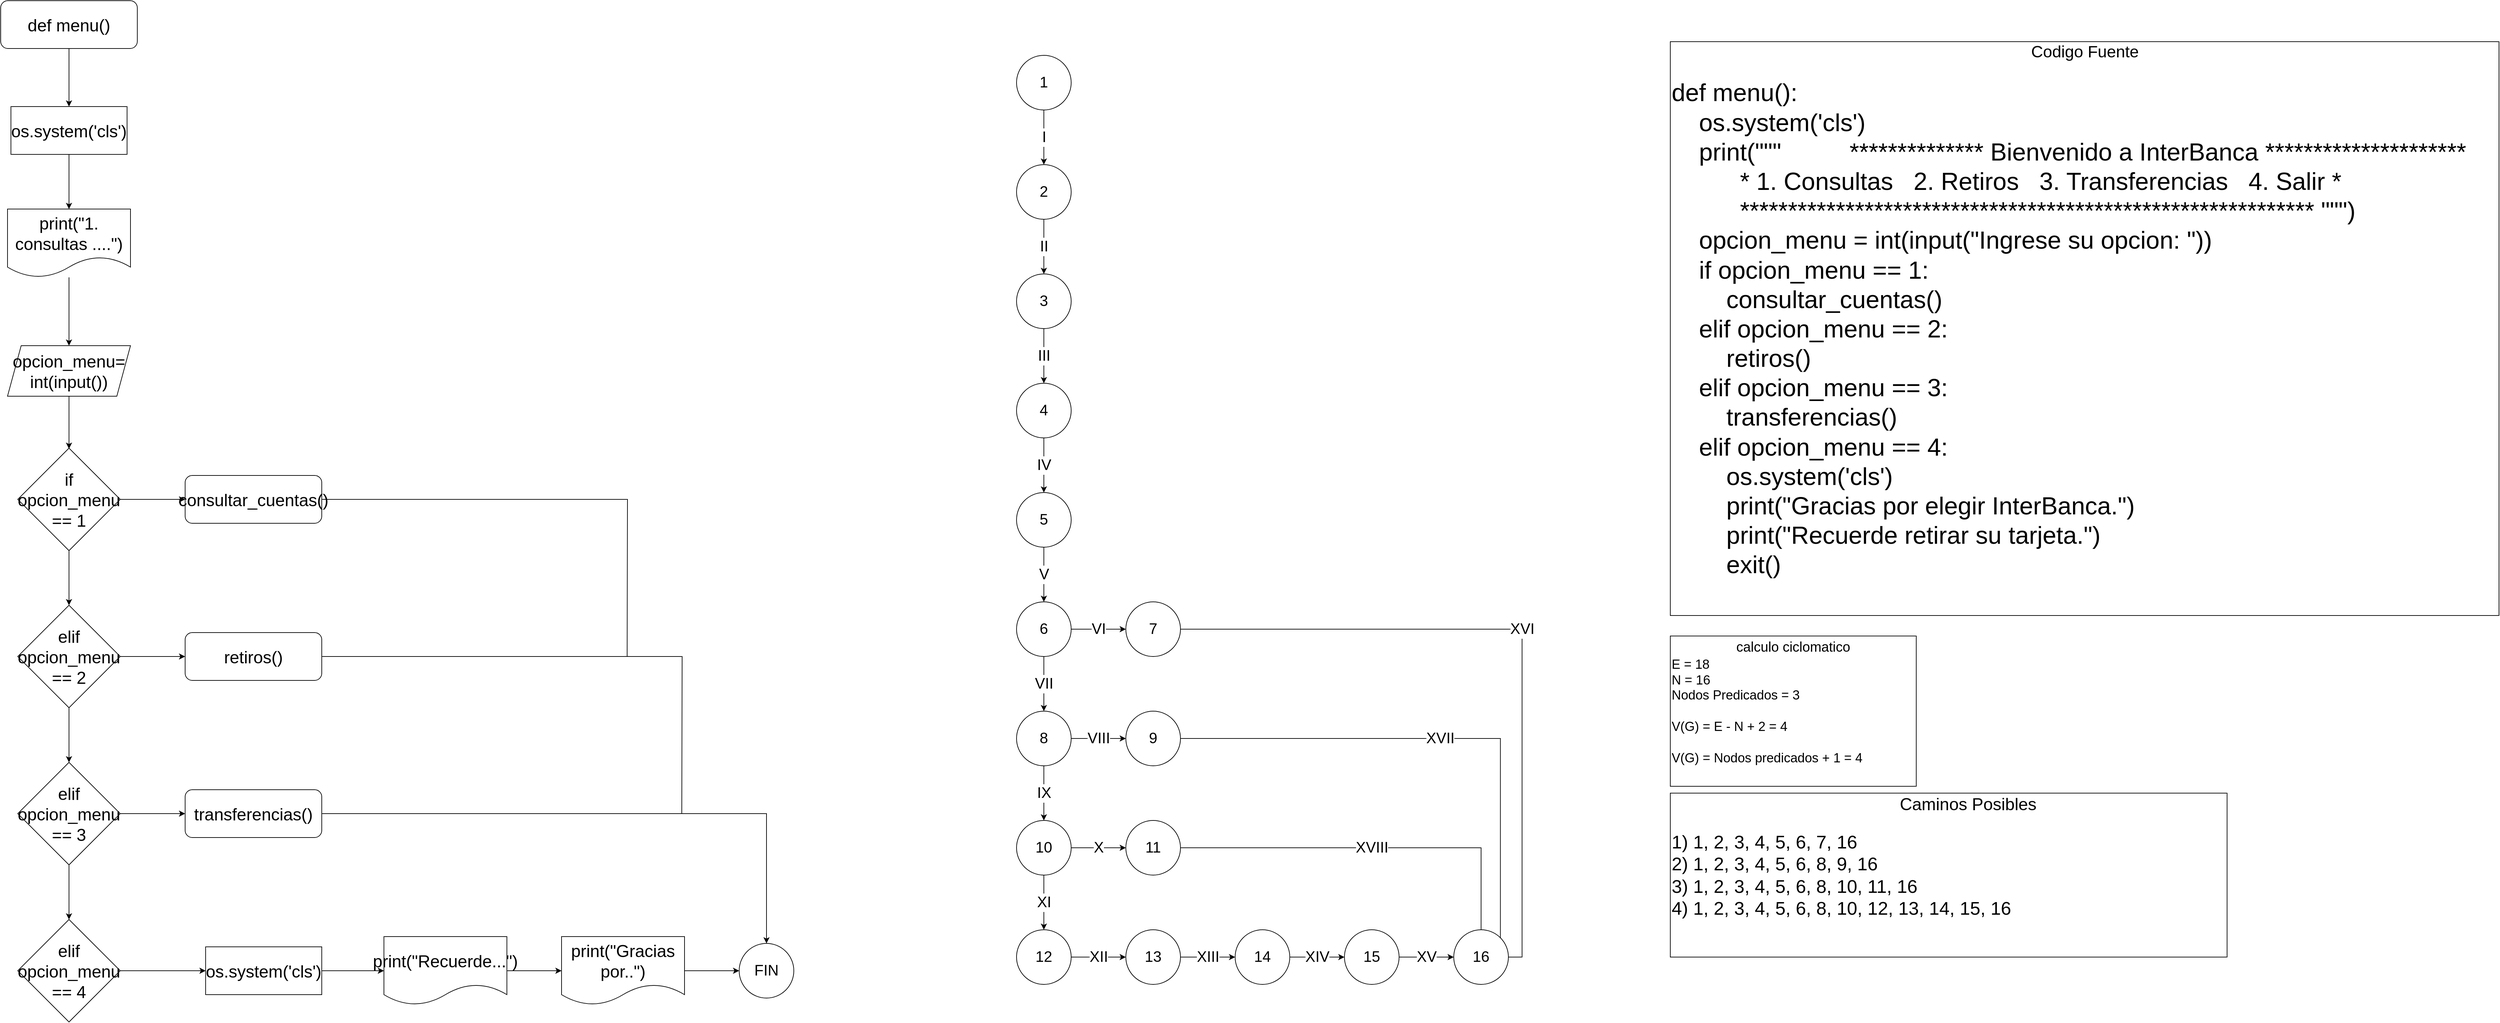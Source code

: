 <mxfile version="19.0.3" type="device"><diagram id="5dHZmnW-F82vhjWaCK1u" name="Página-1"><mxGraphModel dx="4340" dy="3934" grid="1" gridSize="10" guides="1" tooltips="1" connect="1" arrows="1" fold="1" page="1" pageScale="1" pageWidth="827" pageHeight="1169" math="0" shadow="0"><root><mxCell id="0"/><mxCell id="1" parent="0"/><mxCell id="jD0vaazoLVcckBLA2im9-1" value="&lt;div&gt;def menu():&lt;/div&gt;&lt;div&gt;&amp;nbsp; &amp;nbsp; os.system('cls')&amp;nbsp;&lt;/div&gt;&lt;div&gt;&amp;nbsp; &amp;nbsp; print(&quot;&quot;&quot;&amp;nbsp; &amp;nbsp; &amp;nbsp; &amp;nbsp; &amp;nbsp; ************** Bienvenido a InterBanca *********************&lt;/div&gt;&lt;div&gt;&amp;nbsp; &amp;nbsp; &amp;nbsp; &amp;nbsp; &amp;nbsp; * 1. Consultas&amp;nbsp; &amp;nbsp;2. Retiros&amp;nbsp; &amp;nbsp;3. Transferencias&amp;nbsp; &amp;nbsp;4. Salir *&lt;/div&gt;&lt;div&gt;&amp;nbsp; &amp;nbsp; &amp;nbsp; &amp;nbsp; &amp;nbsp; ************************************************************ &quot;&quot;&quot;)&lt;/div&gt;&lt;div&gt;&amp;nbsp; &amp;nbsp; opcion_menu = int(input(&quot;Ingrese su opcion: &quot;))&lt;/div&gt;&lt;div&gt;&amp;nbsp; &amp;nbsp; if opcion_menu == 1:&lt;/div&gt;&lt;div&gt;&amp;nbsp; &amp;nbsp; &amp;nbsp; &amp;nbsp; consultar_cuentas()&lt;/div&gt;&lt;div&gt;&amp;nbsp; &amp;nbsp; elif opcion_menu == 2:&lt;/div&gt;&lt;div&gt;&amp;nbsp; &amp;nbsp; &amp;nbsp; &amp;nbsp; retiros()&lt;/div&gt;&lt;div&gt;&amp;nbsp; &amp;nbsp; elif opcion_menu == 3:&lt;/div&gt;&lt;div&gt;&amp;nbsp; &amp;nbsp; &amp;nbsp; &amp;nbsp; transferencias()&lt;/div&gt;&lt;div&gt;&amp;nbsp; &amp;nbsp; elif opcion_menu == 4:&lt;/div&gt;&lt;div&gt;&amp;nbsp; &amp;nbsp; &amp;nbsp; &amp;nbsp; os.system('cls')&lt;/div&gt;&lt;div&gt;&amp;nbsp; &amp;nbsp; &amp;nbsp; &amp;nbsp; print(&quot;Gracias por elegir InterBanca.&quot;)&lt;/div&gt;&lt;div&gt;&amp;nbsp; &amp;nbsp; &amp;nbsp; &amp;nbsp; print(&quot;Recuerde retirar su tarjeta.&quot;)&lt;/div&gt;&lt;div&gt;&amp;nbsp; &amp;nbsp; &amp;nbsp; &amp;nbsp; exit()&lt;/div&gt;" style="rounded=0;whiteSpace=wrap;html=1;align=left;fontSize=36;" vertex="1" parent="1"><mxGeometry x="2487" y="-180" width="1213" height="840" as="geometry"/></mxCell><mxCell id="jD0vaazoLVcckBLA2im9-2" value="E = 18&lt;br&gt;N = 16&lt;br&gt;Nodos Predicados = 3&lt;br&gt;&lt;br&gt;V(G) = E - N + 2 = 4&lt;br&gt;&lt;br&gt;V(G) = Nodos predicados + 1 = 4" style="rounded=0;whiteSpace=wrap;html=1;align=left;fontSize=19;" vertex="1" parent="1"><mxGeometry x="2487" y="690" width="360" height="220" as="geometry"/></mxCell><mxCell id="jD0vaazoLVcckBLA2im9-3" value="calculo ciclomatico" style="text;html=1;strokeColor=none;fillColor=none;align=center;verticalAlign=middle;whiteSpace=wrap;rounded=0;fontSize=20;" vertex="1" parent="1"><mxGeometry x="2577" y="690" width="180" height="30" as="geometry"/></mxCell><mxCell id="jD0vaazoLVcckBLA2im9-4" value="&lt;div style=&quot;font-size: 27px;&quot;&gt;1) 1, 2, 3, 4, 5, 6, 7, 16&lt;/div&gt;&lt;div style=&quot;font-size: 27px;&quot;&gt;2) 1, 2, 3, 4, 5, 6, 8, 9, 16&lt;/div&gt;&lt;div style=&quot;font-size: 27px;&quot;&gt;3) 1, 2, 3, 4, 5, 6, 8, 10, 11, 16&amp;nbsp;&lt;/div&gt;4) 1, 2, 3, 4, 5, 6, 8, 10, 12, 13, 14, 15, 16" style="rounded=0;whiteSpace=wrap;html=1;align=left;fontSize=27;" vertex="1" parent="1"><mxGeometry x="2487" y="920" width="815" height="240" as="geometry"/></mxCell><mxCell id="jD0vaazoLVcckBLA2im9-5" value="Caminos Posibles" style="text;html=1;strokeColor=none;fillColor=none;align=center;verticalAlign=middle;whiteSpace=wrap;rounded=0;fontSize=25;" vertex="1" parent="1"><mxGeometry x="2807.5" y="920" width="230" height="30" as="geometry"/></mxCell><mxCell id="jD0vaazoLVcckBLA2im9-6" value="Codigo Fuente" style="text;html=1;strokeColor=none;fillColor=none;align=center;verticalAlign=middle;whiteSpace=wrap;rounded=0;fontSize=24;" vertex="1" parent="1"><mxGeometry x="2993.5" y="-180" width="200" height="30" as="geometry"/></mxCell><mxCell id="jD0vaazoLVcckBLA2im9-9" value="I" style="edgeStyle=orthogonalEdgeStyle;rounded=0;orthogonalLoop=1;jettySize=auto;html=1;fontSize=22;" edge="1" parent="1" source="jD0vaazoLVcckBLA2im9-7" target="jD0vaazoLVcckBLA2im9-8"><mxGeometry relative="1" as="geometry"/></mxCell><mxCell id="jD0vaazoLVcckBLA2im9-7" value="1" style="ellipse;whiteSpace=wrap;html=1;aspect=fixed;fontSize=22;" vertex="1" parent="1"><mxGeometry x="1530" y="-160" width="80" height="80" as="geometry"/></mxCell><mxCell id="jD0vaazoLVcckBLA2im9-11" value="II" style="edgeStyle=orthogonalEdgeStyle;rounded=0;orthogonalLoop=1;jettySize=auto;html=1;fontSize=22;" edge="1" parent="1" source="jD0vaazoLVcckBLA2im9-8" target="jD0vaazoLVcckBLA2im9-10"><mxGeometry relative="1" as="geometry"/></mxCell><mxCell id="jD0vaazoLVcckBLA2im9-8" value="2" style="ellipse;whiteSpace=wrap;html=1;aspect=fixed;fontSize=22;" vertex="1" parent="1"><mxGeometry x="1530" width="80" height="80" as="geometry"/></mxCell><mxCell id="jD0vaazoLVcckBLA2im9-13" value="III" style="edgeStyle=orthogonalEdgeStyle;rounded=0;orthogonalLoop=1;jettySize=auto;html=1;fontSize=22;" edge="1" parent="1" source="jD0vaazoLVcckBLA2im9-10" target="jD0vaazoLVcckBLA2im9-12"><mxGeometry relative="1" as="geometry"/></mxCell><mxCell id="jD0vaazoLVcckBLA2im9-10" value="3" style="ellipse;whiteSpace=wrap;html=1;aspect=fixed;fontSize=22;" vertex="1" parent="1"><mxGeometry x="1530" y="160" width="80" height="80" as="geometry"/></mxCell><mxCell id="jD0vaazoLVcckBLA2im9-15" value="IV" style="edgeStyle=orthogonalEdgeStyle;rounded=0;orthogonalLoop=1;jettySize=auto;html=1;fontSize=22;" edge="1" parent="1" source="jD0vaazoLVcckBLA2im9-12" target="jD0vaazoLVcckBLA2im9-14"><mxGeometry relative="1" as="geometry"/></mxCell><mxCell id="jD0vaazoLVcckBLA2im9-12" value="4" style="ellipse;whiteSpace=wrap;html=1;aspect=fixed;fontSize=22;" vertex="1" parent="1"><mxGeometry x="1530" y="320" width="80" height="80" as="geometry"/></mxCell><mxCell id="jD0vaazoLVcckBLA2im9-18" value="V" style="edgeStyle=orthogonalEdgeStyle;rounded=0;orthogonalLoop=1;jettySize=auto;html=1;fontSize=22;" edge="1" parent="1" source="jD0vaazoLVcckBLA2im9-14" target="jD0vaazoLVcckBLA2im9-17"><mxGeometry relative="1" as="geometry"/></mxCell><mxCell id="jD0vaazoLVcckBLA2im9-14" value="5" style="ellipse;whiteSpace=wrap;html=1;aspect=fixed;fontSize=22;" vertex="1" parent="1"><mxGeometry x="1530" y="480" width="80" height="80" as="geometry"/></mxCell><mxCell id="jD0vaazoLVcckBLA2im9-20" value="VI" style="edgeStyle=orthogonalEdgeStyle;rounded=0;orthogonalLoop=1;jettySize=auto;html=1;fontSize=22;" edge="1" parent="1" source="jD0vaazoLVcckBLA2im9-17" target="jD0vaazoLVcckBLA2im9-19"><mxGeometry relative="1" as="geometry"/></mxCell><mxCell id="jD0vaazoLVcckBLA2im9-22" value="VII" style="edgeStyle=orthogonalEdgeStyle;rounded=0;orthogonalLoop=1;jettySize=auto;html=1;fontSize=22;" edge="1" parent="1" source="jD0vaazoLVcckBLA2im9-17" target="jD0vaazoLVcckBLA2im9-21"><mxGeometry relative="1" as="geometry"/></mxCell><mxCell id="jD0vaazoLVcckBLA2im9-17" value="6" style="ellipse;whiteSpace=wrap;html=1;aspect=fixed;fontSize=22;" vertex="1" parent="1"><mxGeometry x="1530" y="640" width="80" height="80" as="geometry"/></mxCell><mxCell id="jD0vaazoLVcckBLA2im9-87" value="XVI" style="edgeStyle=orthogonalEdgeStyle;rounded=0;orthogonalLoop=1;jettySize=auto;html=1;exitX=1;exitY=0.5;exitDx=0;exitDy=0;entryX=1;entryY=0.5;entryDx=0;entryDy=0;fontSize=22;endArrow=none;endFill=0;" edge="1" parent="1" source="jD0vaazoLVcckBLA2im9-19" target="jD0vaazoLVcckBLA2im9-37"><mxGeometry relative="1" as="geometry"/></mxCell><mxCell id="jD0vaazoLVcckBLA2im9-19" value="7" style="ellipse;whiteSpace=wrap;html=1;aspect=fixed;fontSize=22;" vertex="1" parent="1"><mxGeometry x="1690" y="640" width="80" height="80" as="geometry"/></mxCell><mxCell id="jD0vaazoLVcckBLA2im9-24" value="VIII" style="edgeStyle=orthogonalEdgeStyle;rounded=0;orthogonalLoop=1;jettySize=auto;html=1;fontSize=22;" edge="1" parent="1" source="jD0vaazoLVcckBLA2im9-21" target="jD0vaazoLVcckBLA2im9-23"><mxGeometry relative="1" as="geometry"/></mxCell><mxCell id="jD0vaazoLVcckBLA2im9-26" value="IX" style="edgeStyle=orthogonalEdgeStyle;rounded=0;orthogonalLoop=1;jettySize=auto;html=1;fontSize=22;" edge="1" parent="1" source="jD0vaazoLVcckBLA2im9-21" target="jD0vaazoLVcckBLA2im9-25"><mxGeometry relative="1" as="geometry"/></mxCell><mxCell id="jD0vaazoLVcckBLA2im9-21" value="8" style="ellipse;whiteSpace=wrap;html=1;aspect=fixed;fontSize=22;" vertex="1" parent="1"><mxGeometry x="1530" y="800" width="80" height="80" as="geometry"/></mxCell><mxCell id="jD0vaazoLVcckBLA2im9-86" value="XVII" style="edgeStyle=orthogonalEdgeStyle;rounded=0;orthogonalLoop=1;jettySize=auto;html=1;exitX=1;exitY=0.5;exitDx=0;exitDy=0;entryX=1;entryY=0;entryDx=0;entryDy=0;fontSize=22;endArrow=none;endFill=0;" edge="1" parent="1" source="jD0vaazoLVcckBLA2im9-23" target="jD0vaazoLVcckBLA2im9-37"><mxGeometry relative="1" as="geometry"/></mxCell><mxCell id="jD0vaazoLVcckBLA2im9-23" value="9" style="ellipse;whiteSpace=wrap;html=1;aspect=fixed;fontSize=22;" vertex="1" parent="1"><mxGeometry x="1690" y="800" width="80" height="80" as="geometry"/></mxCell><mxCell id="jD0vaazoLVcckBLA2im9-28" value="X" style="edgeStyle=orthogonalEdgeStyle;rounded=0;orthogonalLoop=1;jettySize=auto;html=1;fontSize=22;" edge="1" parent="1" source="jD0vaazoLVcckBLA2im9-25" target="jD0vaazoLVcckBLA2im9-27"><mxGeometry relative="1" as="geometry"/></mxCell><mxCell id="jD0vaazoLVcckBLA2im9-30" value="XI" style="edgeStyle=orthogonalEdgeStyle;rounded=0;orthogonalLoop=1;jettySize=auto;html=1;fontSize=22;" edge="1" parent="1" source="jD0vaazoLVcckBLA2im9-25" target="jD0vaazoLVcckBLA2im9-29"><mxGeometry relative="1" as="geometry"/></mxCell><mxCell id="jD0vaazoLVcckBLA2im9-25" value="10" style="ellipse;whiteSpace=wrap;html=1;aspect=fixed;fontSize=22;" vertex="1" parent="1"><mxGeometry x="1530" y="960" width="80" height="80" as="geometry"/></mxCell><mxCell id="jD0vaazoLVcckBLA2im9-85" value="XVIII" style="edgeStyle=orthogonalEdgeStyle;rounded=0;orthogonalLoop=1;jettySize=auto;html=1;exitX=1;exitY=0.5;exitDx=0;exitDy=0;entryX=0.5;entryY=0;entryDx=0;entryDy=0;fontSize=22;endArrow=none;endFill=0;" edge="1" parent="1" source="jD0vaazoLVcckBLA2im9-27" target="jD0vaazoLVcckBLA2im9-37"><mxGeometry relative="1" as="geometry"/></mxCell><mxCell id="jD0vaazoLVcckBLA2im9-27" value="11" style="ellipse;whiteSpace=wrap;html=1;aspect=fixed;fontSize=22;" vertex="1" parent="1"><mxGeometry x="1690" y="960" width="80" height="80" as="geometry"/></mxCell><mxCell id="jD0vaazoLVcckBLA2im9-32" value="XII" style="edgeStyle=orthogonalEdgeStyle;rounded=0;orthogonalLoop=1;jettySize=auto;html=1;fontSize=22;" edge="1" parent="1" source="jD0vaazoLVcckBLA2im9-29" target="jD0vaazoLVcckBLA2im9-31"><mxGeometry relative="1" as="geometry"/></mxCell><mxCell id="jD0vaazoLVcckBLA2im9-29" value="12" style="ellipse;whiteSpace=wrap;html=1;aspect=fixed;fontSize=22;" vertex="1" parent="1"><mxGeometry x="1530" y="1120" width="80" height="80" as="geometry"/></mxCell><mxCell id="jD0vaazoLVcckBLA2im9-34" value="XIII" style="edgeStyle=orthogonalEdgeStyle;rounded=0;orthogonalLoop=1;jettySize=auto;html=1;fontSize=22;" edge="1" parent="1" source="jD0vaazoLVcckBLA2im9-31" target="jD0vaazoLVcckBLA2im9-33"><mxGeometry relative="1" as="geometry"/></mxCell><mxCell id="jD0vaazoLVcckBLA2im9-31" value="13" style="ellipse;whiteSpace=wrap;html=1;aspect=fixed;fontSize=22;" vertex="1" parent="1"><mxGeometry x="1690" y="1120" width="80" height="80" as="geometry"/></mxCell><mxCell id="jD0vaazoLVcckBLA2im9-36" value="XIV" style="edgeStyle=orthogonalEdgeStyle;rounded=0;orthogonalLoop=1;jettySize=auto;html=1;fontSize=22;" edge="1" parent="1" source="jD0vaazoLVcckBLA2im9-33" target="jD0vaazoLVcckBLA2im9-35"><mxGeometry relative="1" as="geometry"/></mxCell><mxCell id="jD0vaazoLVcckBLA2im9-33" value="14" style="ellipse;whiteSpace=wrap;html=1;aspect=fixed;fontSize=22;" vertex="1" parent="1"><mxGeometry x="1850" y="1120" width="80" height="80" as="geometry"/></mxCell><mxCell id="jD0vaazoLVcckBLA2im9-38" value="XV" style="edgeStyle=orthogonalEdgeStyle;rounded=0;orthogonalLoop=1;jettySize=auto;html=1;fontSize=22;" edge="1" parent="1" source="jD0vaazoLVcckBLA2im9-35" target="jD0vaazoLVcckBLA2im9-37"><mxGeometry relative="1" as="geometry"/></mxCell><mxCell id="jD0vaazoLVcckBLA2im9-35" value="15" style="ellipse;whiteSpace=wrap;html=1;aspect=fixed;fontSize=22;" vertex="1" parent="1"><mxGeometry x="2010" y="1120" width="80" height="80" as="geometry"/></mxCell><mxCell id="jD0vaazoLVcckBLA2im9-37" value="16" style="ellipse;whiteSpace=wrap;html=1;aspect=fixed;fontSize=22;" vertex="1" parent="1"><mxGeometry x="2170" y="1120" width="80" height="80" as="geometry"/></mxCell><mxCell id="jD0vaazoLVcckBLA2im9-41" value="" style="edgeStyle=orthogonalEdgeStyle;rounded=0;orthogonalLoop=1;jettySize=auto;html=1;fontSize=22;" edge="1" parent="1" source="jD0vaazoLVcckBLA2im9-39"><mxGeometry relative="1" as="geometry"><mxPoint x="143" y="-85" as="targetPoint"/></mxGeometry></mxCell><mxCell id="jD0vaazoLVcckBLA2im9-39" value="def menu()" style="rounded=1;whiteSpace=wrap;html=1;fontSize=25;" vertex="1" parent="1"><mxGeometry x="43" y="-240" width="200" height="70" as="geometry"/></mxCell><mxCell id="jD0vaazoLVcckBLA2im9-44" value="" style="edgeStyle=orthogonalEdgeStyle;rounded=0;orthogonalLoop=1;jettySize=auto;html=1;fontSize=22;" edge="1" parent="1" source="jD0vaazoLVcckBLA2im9-42"><mxGeometry relative="1" as="geometry"><mxPoint x="143" y="65.0" as="targetPoint"/></mxGeometry></mxCell><mxCell id="jD0vaazoLVcckBLA2im9-42" value="os.system('cls')" style="whiteSpace=wrap;html=1;fontSize=25;" vertex="1" parent="1"><mxGeometry x="58" y="-85.0" width="170" height="70" as="geometry"/></mxCell><mxCell id="jD0vaazoLVcckBLA2im9-47" value="" style="edgeStyle=orthogonalEdgeStyle;rounded=0;orthogonalLoop=1;jettySize=auto;html=1;fontSize=22;" edge="1" parent="1" source="jD0vaazoLVcckBLA2im9-45"><mxGeometry relative="1" as="geometry"><mxPoint x="143.0" y="265" as="targetPoint"/></mxGeometry></mxCell><mxCell id="jD0vaazoLVcckBLA2im9-45" value="print(&quot;1. consultas ....&quot;)" style="shape=document;whiteSpace=wrap;html=1;boundedLbl=1;fontSize=25;" vertex="1" parent="1"><mxGeometry x="53" y="65" width="180" height="100" as="geometry"/></mxCell><mxCell id="jD0vaazoLVcckBLA2im9-50" value="" style="edgeStyle=orthogonalEdgeStyle;rounded=0;orthogonalLoop=1;jettySize=auto;html=1;fontSize=22;" edge="1" parent="1" source="jD0vaazoLVcckBLA2im9-48"><mxGeometry relative="1" as="geometry"><mxPoint x="143" y="416" as="targetPoint"/></mxGeometry></mxCell><mxCell id="jD0vaazoLVcckBLA2im9-48" value="opcion_menu= int(input())" style="shape=parallelogram;perimeter=parallelogramPerimeter;whiteSpace=wrap;html=1;fixedSize=1;fontSize=25;" vertex="1" parent="1"><mxGeometry x="53" y="265" width="180" height="74" as="geometry"/></mxCell><mxCell id="jD0vaazoLVcckBLA2im9-53" value="" style="edgeStyle=orthogonalEdgeStyle;rounded=0;orthogonalLoop=1;jettySize=auto;html=1;fontSize=22;" edge="1" parent="1" source="jD0vaazoLVcckBLA2im9-51"><mxGeometry relative="1" as="geometry"><mxPoint x="313" y="490.0" as="targetPoint"/></mxGeometry></mxCell><mxCell id="jD0vaazoLVcckBLA2im9-56" value="" style="edgeStyle=orthogonalEdgeStyle;rounded=0;orthogonalLoop=1;jettySize=auto;html=1;fontSize=22;" edge="1" parent="1" source="jD0vaazoLVcckBLA2im9-51" target="jD0vaazoLVcckBLA2im9-55"><mxGeometry relative="1" as="geometry"/></mxCell><mxCell id="jD0vaazoLVcckBLA2im9-51" value="if opcion_menu == 1" style="rhombus;whiteSpace=wrap;html=1;fontSize=25;" vertex="1" parent="1"><mxGeometry x="68" y="415" width="150" height="150" as="geometry"/></mxCell><mxCell id="jD0vaazoLVcckBLA2im9-84" style="edgeStyle=orthogonalEdgeStyle;rounded=0;orthogonalLoop=1;jettySize=auto;html=1;exitX=1;exitY=0.5;exitDx=0;exitDy=0;fontSize=22;endArrow=none;endFill=0;" edge="1" parent="1" source="jD0vaazoLVcckBLA2im9-54"><mxGeometry relative="1" as="geometry"><mxPoint x="960" y="720" as="targetPoint"/></mxGeometry></mxCell><mxCell id="jD0vaazoLVcckBLA2im9-54" value="consultar_cuentas()" style="rounded=1;whiteSpace=wrap;html=1;fontSize=25;" vertex="1" parent="1"><mxGeometry x="313" y="455" width="200" height="70" as="geometry"/></mxCell><mxCell id="jD0vaazoLVcckBLA2im9-58" value="" style="edgeStyle=orthogonalEdgeStyle;rounded=0;orthogonalLoop=1;jettySize=auto;html=1;fontSize=22;" edge="1" parent="1" source="jD0vaazoLVcckBLA2im9-55"><mxGeometry relative="1" as="geometry"><mxPoint x="313" y="720" as="targetPoint"/></mxGeometry></mxCell><mxCell id="jD0vaazoLVcckBLA2im9-61" value="" style="edgeStyle=orthogonalEdgeStyle;rounded=0;orthogonalLoop=1;jettySize=auto;html=1;fontSize=22;" edge="1" parent="1" source="jD0vaazoLVcckBLA2im9-55" target="jD0vaazoLVcckBLA2im9-60"><mxGeometry relative="1" as="geometry"/></mxCell><mxCell id="jD0vaazoLVcckBLA2im9-55" value="elif opcion_menu == 2" style="rhombus;whiteSpace=wrap;html=1;fontSize=25;" vertex="1" parent="1"><mxGeometry x="68" y="645" width="150" height="150" as="geometry"/></mxCell><mxCell id="jD0vaazoLVcckBLA2im9-83" style="edgeStyle=orthogonalEdgeStyle;rounded=0;orthogonalLoop=1;jettySize=auto;html=1;exitX=1;exitY=0.5;exitDx=0;exitDy=0;fontSize=22;endArrow=none;endFill=0;" edge="1" parent="1" source="jD0vaazoLVcckBLA2im9-59"><mxGeometry relative="1" as="geometry"><mxPoint x="1040" y="950.0" as="targetPoint"/></mxGeometry></mxCell><mxCell id="jD0vaazoLVcckBLA2im9-59" value="retiros()" style="rounded=1;whiteSpace=wrap;html=1;fontSize=25;" vertex="1" parent="1"><mxGeometry x="313" y="685" width="200" height="70" as="geometry"/></mxCell><mxCell id="jD0vaazoLVcckBLA2im9-63" value="" style="edgeStyle=orthogonalEdgeStyle;rounded=0;orthogonalLoop=1;jettySize=auto;html=1;fontSize=22;entryX=0;entryY=0.5;entryDx=0;entryDy=0;" edge="1" parent="1" source="jD0vaazoLVcckBLA2im9-60" target="jD0vaazoLVcckBLA2im9-64"><mxGeometry relative="1" as="geometry"><mxPoint x="298" y="950" as="targetPoint"/></mxGeometry></mxCell><mxCell id="jD0vaazoLVcckBLA2im9-66" value="" style="edgeStyle=orthogonalEdgeStyle;rounded=0;orthogonalLoop=1;jettySize=auto;html=1;fontSize=22;" edge="1" parent="1" source="jD0vaazoLVcckBLA2im9-60" target="jD0vaazoLVcckBLA2im9-65"><mxGeometry relative="1" as="geometry"/></mxCell><mxCell id="jD0vaazoLVcckBLA2im9-60" value="elif opcion_menu == 3" style="rhombus;whiteSpace=wrap;html=1;fontSize=25;" vertex="1" parent="1"><mxGeometry x="68" y="875" width="150" height="150" as="geometry"/></mxCell><mxCell id="jD0vaazoLVcckBLA2im9-82" style="edgeStyle=orthogonalEdgeStyle;rounded=0;orthogonalLoop=1;jettySize=auto;html=1;exitX=1;exitY=0.5;exitDx=0;exitDy=0;entryX=0.5;entryY=0;entryDx=0;entryDy=0;fontSize=22;" edge="1" parent="1" source="jD0vaazoLVcckBLA2im9-64" target="jD0vaazoLVcckBLA2im9-80"><mxGeometry relative="1" as="geometry"/></mxCell><mxCell id="jD0vaazoLVcckBLA2im9-64" value="transferencias()" style="rounded=1;whiteSpace=wrap;html=1;fontSize=25;" vertex="1" parent="1"><mxGeometry x="313" y="915" width="200" height="70" as="geometry"/></mxCell><mxCell id="jD0vaazoLVcckBLA2im9-68" value="" style="edgeStyle=orthogonalEdgeStyle;rounded=0;orthogonalLoop=1;jettySize=auto;html=1;fontSize=22;" edge="1" parent="1" source="jD0vaazoLVcckBLA2im9-65"><mxGeometry relative="1" as="geometry"><mxPoint x="343" y="1180" as="targetPoint"/></mxGeometry></mxCell><mxCell id="jD0vaazoLVcckBLA2im9-65" value="elif opcion_menu == 4" style="rhombus;whiteSpace=wrap;html=1;fontSize=25;" vertex="1" parent="1"><mxGeometry x="68" y="1105" width="150" height="150" as="geometry"/></mxCell><mxCell id="jD0vaazoLVcckBLA2im9-77" value="" style="edgeStyle=orthogonalEdgeStyle;rounded=0;orthogonalLoop=1;jettySize=auto;html=1;fontSize=22;" edge="1" parent="1" source="jD0vaazoLVcckBLA2im9-70" target="jD0vaazoLVcckBLA2im9-76"><mxGeometry relative="1" as="geometry"/></mxCell><mxCell id="jD0vaazoLVcckBLA2im9-70" value="print(&quot;Recuerde...&quot;)" style="shape=document;whiteSpace=wrap;html=1;boundedLbl=1;fontSize=25;" vertex="1" parent="1"><mxGeometry x="604" y="1130" width="180" height="100" as="geometry"/></mxCell><mxCell id="jD0vaazoLVcckBLA2im9-75" style="edgeStyle=orthogonalEdgeStyle;rounded=0;orthogonalLoop=1;jettySize=auto;html=1;exitX=1;exitY=0.5;exitDx=0;exitDy=0;entryX=0;entryY=0.5;entryDx=0;entryDy=0;fontSize=22;" edge="1" parent="1" source="jD0vaazoLVcckBLA2im9-72" target="jD0vaazoLVcckBLA2im9-70"><mxGeometry relative="1" as="geometry"/></mxCell><mxCell id="jD0vaazoLVcckBLA2im9-72" value="os.system('cls')" style="whiteSpace=wrap;html=1;fontSize=25;" vertex="1" parent="1"><mxGeometry x="343" y="1145.0" width="170" height="70" as="geometry"/></mxCell><mxCell id="jD0vaazoLVcckBLA2im9-79" value="" style="edgeStyle=orthogonalEdgeStyle;rounded=0;orthogonalLoop=1;jettySize=auto;html=1;fontSize=22;" edge="1" parent="1" source="jD0vaazoLVcckBLA2im9-76"><mxGeometry relative="1" as="geometry"><mxPoint x="1124" y="1180" as="targetPoint"/></mxGeometry></mxCell><mxCell id="jD0vaazoLVcckBLA2im9-76" value="print(&quot;Gracias por..&quot;)" style="shape=document;whiteSpace=wrap;html=1;boundedLbl=1;fontSize=25;" vertex="1" parent="1"><mxGeometry x="864" y="1130" width="180" height="100" as="geometry"/></mxCell><mxCell id="jD0vaazoLVcckBLA2im9-80" value="FIN" style="ellipse;whiteSpace=wrap;html=1;aspect=fixed;fontSize=22;" vertex="1" parent="1"><mxGeometry x="1124" y="1140" width="80" height="80" as="geometry"/></mxCell></root></mxGraphModel></diagram></mxfile>